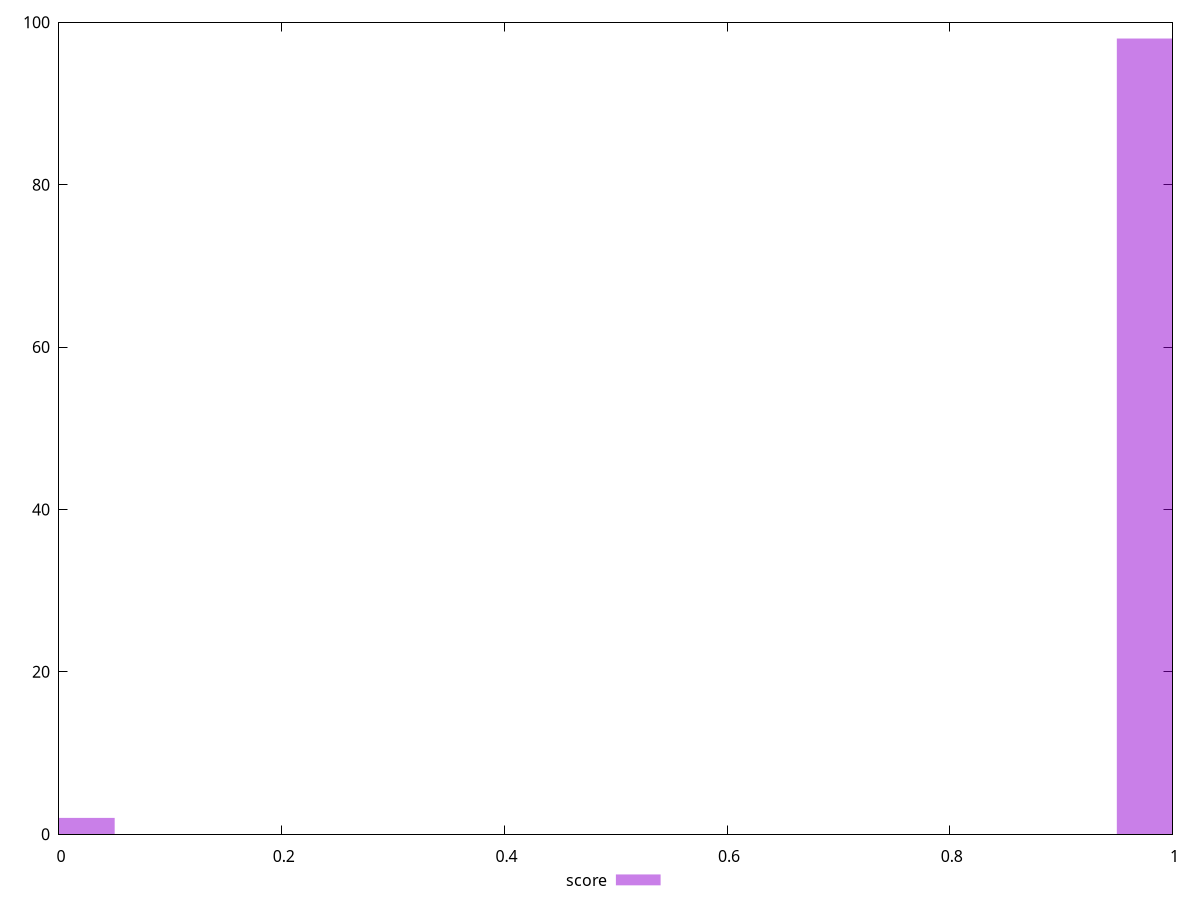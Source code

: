 reset

$score <<EOF
0 2
1 98
EOF

set key outside below
set boxwidth 0.1
set xrange [0:1]
set yrange [0:100]
set style fill transparent solid 0.5 noborder
set terminal svg size 640, 490 enhanced background rgb 'white'
set output "report_00007_2020-12-11T15:55:29.892Z/server-response-time/samples/pages/score/histogram.svg"

plot $score title "score" with boxes

reset
